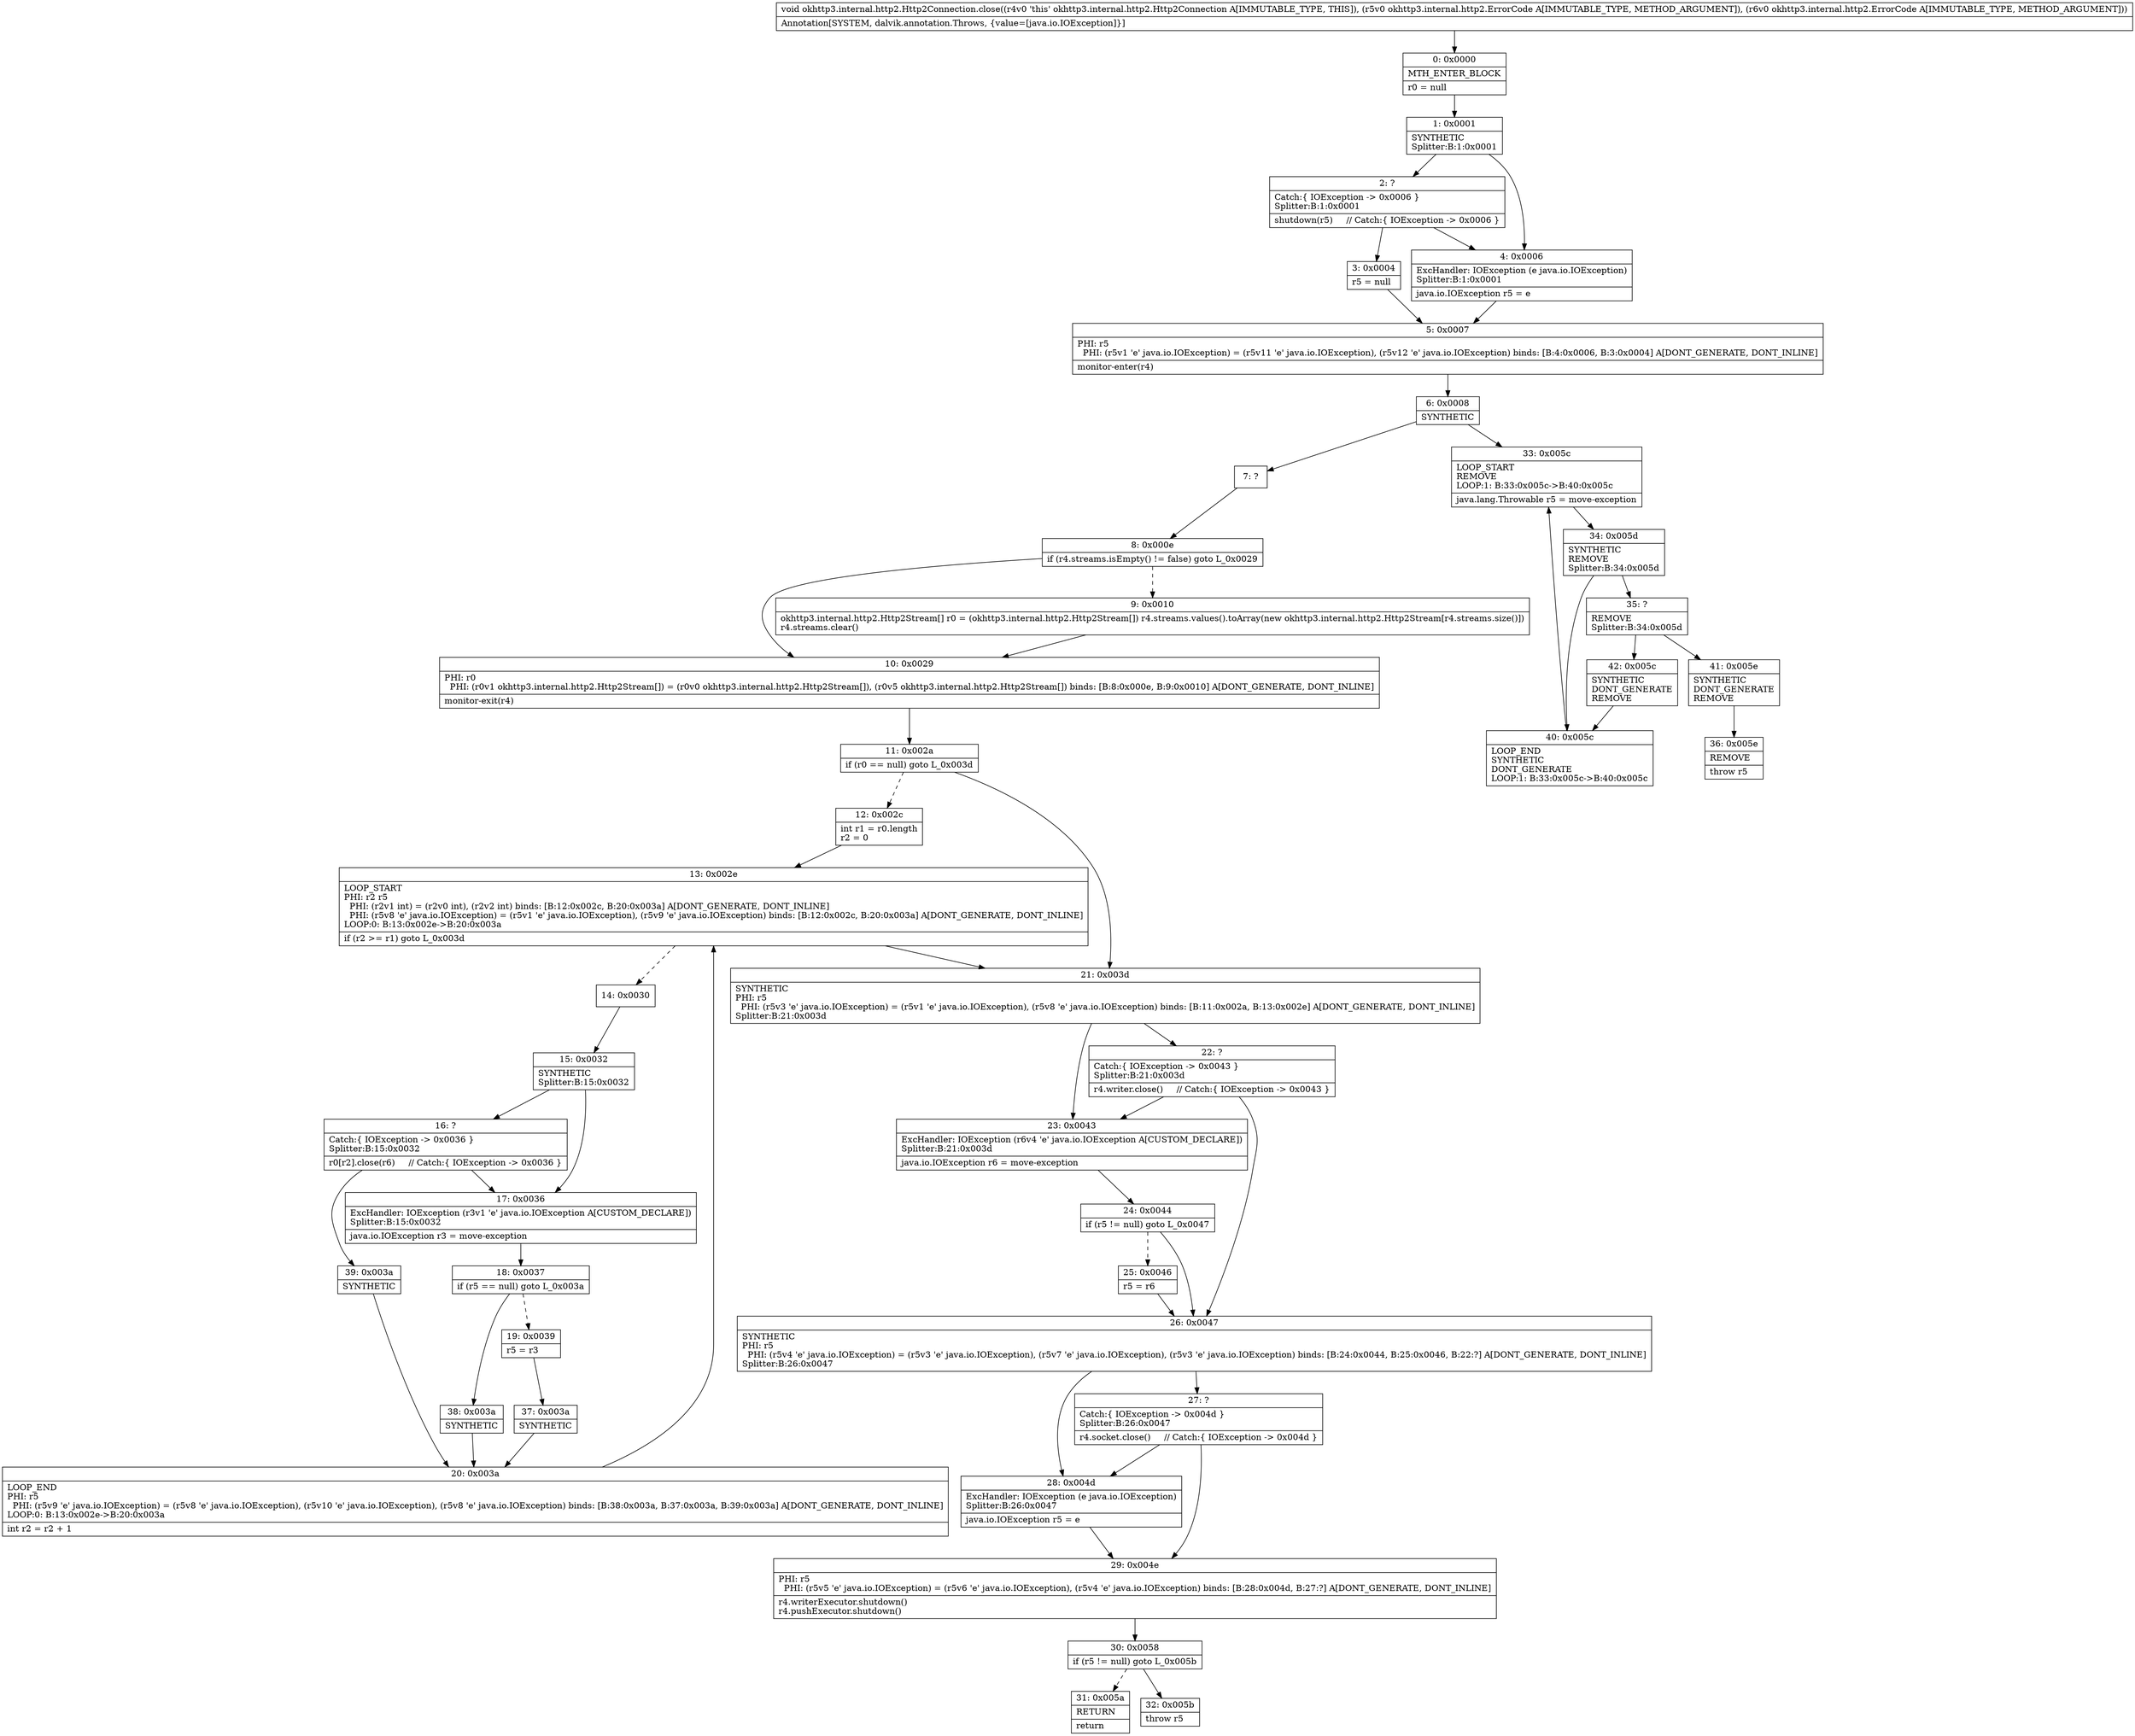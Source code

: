 digraph "CFG forokhttp3.internal.http2.Http2Connection.close(Lokhttp3\/internal\/http2\/ErrorCode;Lokhttp3\/internal\/http2\/ErrorCode;)V" {
Node_0 [shape=record,label="{0\:\ 0x0000|MTH_ENTER_BLOCK\l|r0 = null\l}"];
Node_1 [shape=record,label="{1\:\ 0x0001|SYNTHETIC\lSplitter:B:1:0x0001\l}"];
Node_2 [shape=record,label="{2\:\ ?|Catch:\{ IOException \-\> 0x0006 \}\lSplitter:B:1:0x0001\l|shutdown(r5)     \/\/ Catch:\{ IOException \-\> 0x0006 \}\l}"];
Node_3 [shape=record,label="{3\:\ 0x0004|r5 = null\l}"];
Node_4 [shape=record,label="{4\:\ 0x0006|ExcHandler: IOException (e java.io.IOException)\lSplitter:B:1:0x0001\l|java.io.IOException r5 = e\l}"];
Node_5 [shape=record,label="{5\:\ 0x0007|PHI: r5 \l  PHI: (r5v1 'e' java.io.IOException) = (r5v11 'e' java.io.IOException), (r5v12 'e' java.io.IOException) binds: [B:4:0x0006, B:3:0x0004] A[DONT_GENERATE, DONT_INLINE]\l|monitor\-enter(r4)\l}"];
Node_6 [shape=record,label="{6\:\ 0x0008|SYNTHETIC\l}"];
Node_7 [shape=record,label="{7\:\ ?}"];
Node_8 [shape=record,label="{8\:\ 0x000e|if (r4.streams.isEmpty() != false) goto L_0x0029\l}"];
Node_9 [shape=record,label="{9\:\ 0x0010|okhttp3.internal.http2.Http2Stream[] r0 = (okhttp3.internal.http2.Http2Stream[]) r4.streams.values().toArray(new okhttp3.internal.http2.Http2Stream[r4.streams.size()])\lr4.streams.clear()\l}"];
Node_10 [shape=record,label="{10\:\ 0x0029|PHI: r0 \l  PHI: (r0v1 okhttp3.internal.http2.Http2Stream[]) = (r0v0 okhttp3.internal.http2.Http2Stream[]), (r0v5 okhttp3.internal.http2.Http2Stream[]) binds: [B:8:0x000e, B:9:0x0010] A[DONT_GENERATE, DONT_INLINE]\l|monitor\-exit(r4)\l}"];
Node_11 [shape=record,label="{11\:\ 0x002a|if (r0 == null) goto L_0x003d\l}"];
Node_12 [shape=record,label="{12\:\ 0x002c|int r1 = r0.length\lr2 = 0\l}"];
Node_13 [shape=record,label="{13\:\ 0x002e|LOOP_START\lPHI: r2 r5 \l  PHI: (r2v1 int) = (r2v0 int), (r2v2 int) binds: [B:12:0x002c, B:20:0x003a] A[DONT_GENERATE, DONT_INLINE]\l  PHI: (r5v8 'e' java.io.IOException) = (r5v1 'e' java.io.IOException), (r5v9 'e' java.io.IOException) binds: [B:12:0x002c, B:20:0x003a] A[DONT_GENERATE, DONT_INLINE]\lLOOP:0: B:13:0x002e\-\>B:20:0x003a\l|if (r2 \>= r1) goto L_0x003d\l}"];
Node_14 [shape=record,label="{14\:\ 0x0030}"];
Node_15 [shape=record,label="{15\:\ 0x0032|SYNTHETIC\lSplitter:B:15:0x0032\l}"];
Node_16 [shape=record,label="{16\:\ ?|Catch:\{ IOException \-\> 0x0036 \}\lSplitter:B:15:0x0032\l|r0[r2].close(r6)     \/\/ Catch:\{ IOException \-\> 0x0036 \}\l}"];
Node_17 [shape=record,label="{17\:\ 0x0036|ExcHandler: IOException (r3v1 'e' java.io.IOException A[CUSTOM_DECLARE])\lSplitter:B:15:0x0032\l|java.io.IOException r3 = move\-exception\l}"];
Node_18 [shape=record,label="{18\:\ 0x0037|if (r5 == null) goto L_0x003a\l}"];
Node_19 [shape=record,label="{19\:\ 0x0039|r5 = r3\l}"];
Node_20 [shape=record,label="{20\:\ 0x003a|LOOP_END\lPHI: r5 \l  PHI: (r5v9 'e' java.io.IOException) = (r5v8 'e' java.io.IOException), (r5v10 'e' java.io.IOException), (r5v8 'e' java.io.IOException) binds: [B:38:0x003a, B:37:0x003a, B:39:0x003a] A[DONT_GENERATE, DONT_INLINE]\lLOOP:0: B:13:0x002e\-\>B:20:0x003a\l|int r2 = r2 + 1\l}"];
Node_21 [shape=record,label="{21\:\ 0x003d|SYNTHETIC\lPHI: r5 \l  PHI: (r5v3 'e' java.io.IOException) = (r5v1 'e' java.io.IOException), (r5v8 'e' java.io.IOException) binds: [B:11:0x002a, B:13:0x002e] A[DONT_GENERATE, DONT_INLINE]\lSplitter:B:21:0x003d\l}"];
Node_22 [shape=record,label="{22\:\ ?|Catch:\{ IOException \-\> 0x0043 \}\lSplitter:B:21:0x003d\l|r4.writer.close()     \/\/ Catch:\{ IOException \-\> 0x0043 \}\l}"];
Node_23 [shape=record,label="{23\:\ 0x0043|ExcHandler: IOException (r6v4 'e' java.io.IOException A[CUSTOM_DECLARE])\lSplitter:B:21:0x003d\l|java.io.IOException r6 = move\-exception\l}"];
Node_24 [shape=record,label="{24\:\ 0x0044|if (r5 != null) goto L_0x0047\l}"];
Node_25 [shape=record,label="{25\:\ 0x0046|r5 = r6\l}"];
Node_26 [shape=record,label="{26\:\ 0x0047|SYNTHETIC\lPHI: r5 \l  PHI: (r5v4 'e' java.io.IOException) = (r5v3 'e' java.io.IOException), (r5v7 'e' java.io.IOException), (r5v3 'e' java.io.IOException) binds: [B:24:0x0044, B:25:0x0046, B:22:?] A[DONT_GENERATE, DONT_INLINE]\lSplitter:B:26:0x0047\l}"];
Node_27 [shape=record,label="{27\:\ ?|Catch:\{ IOException \-\> 0x004d \}\lSplitter:B:26:0x0047\l|r4.socket.close()     \/\/ Catch:\{ IOException \-\> 0x004d \}\l}"];
Node_28 [shape=record,label="{28\:\ 0x004d|ExcHandler: IOException (e java.io.IOException)\lSplitter:B:26:0x0047\l|java.io.IOException r5 = e\l}"];
Node_29 [shape=record,label="{29\:\ 0x004e|PHI: r5 \l  PHI: (r5v5 'e' java.io.IOException) = (r5v6 'e' java.io.IOException), (r5v4 'e' java.io.IOException) binds: [B:28:0x004d, B:27:?] A[DONT_GENERATE, DONT_INLINE]\l|r4.writerExecutor.shutdown()\lr4.pushExecutor.shutdown()\l}"];
Node_30 [shape=record,label="{30\:\ 0x0058|if (r5 != null) goto L_0x005b\l}"];
Node_31 [shape=record,label="{31\:\ 0x005a|RETURN\l|return\l}"];
Node_32 [shape=record,label="{32\:\ 0x005b|throw r5\l}"];
Node_33 [shape=record,label="{33\:\ 0x005c|LOOP_START\lREMOVE\lLOOP:1: B:33:0x005c\-\>B:40:0x005c\l|java.lang.Throwable r5 = move\-exception\l}"];
Node_34 [shape=record,label="{34\:\ 0x005d|SYNTHETIC\lREMOVE\lSplitter:B:34:0x005d\l}"];
Node_35 [shape=record,label="{35\:\ ?|REMOVE\lSplitter:B:34:0x005d\l}"];
Node_36 [shape=record,label="{36\:\ 0x005e|REMOVE\l|throw r5\l}"];
Node_37 [shape=record,label="{37\:\ 0x003a|SYNTHETIC\l}"];
Node_38 [shape=record,label="{38\:\ 0x003a|SYNTHETIC\l}"];
Node_39 [shape=record,label="{39\:\ 0x003a|SYNTHETIC\l}"];
Node_40 [shape=record,label="{40\:\ 0x005c|LOOP_END\lSYNTHETIC\lDONT_GENERATE\lLOOP:1: B:33:0x005c\-\>B:40:0x005c\l}"];
Node_41 [shape=record,label="{41\:\ 0x005e|SYNTHETIC\lDONT_GENERATE\lREMOVE\l}"];
Node_42 [shape=record,label="{42\:\ 0x005c|SYNTHETIC\lDONT_GENERATE\lREMOVE\l}"];
MethodNode[shape=record,label="{void okhttp3.internal.http2.Http2Connection.close((r4v0 'this' okhttp3.internal.http2.Http2Connection A[IMMUTABLE_TYPE, THIS]), (r5v0 okhttp3.internal.http2.ErrorCode A[IMMUTABLE_TYPE, METHOD_ARGUMENT]), (r6v0 okhttp3.internal.http2.ErrorCode A[IMMUTABLE_TYPE, METHOD_ARGUMENT]))  | Annotation[SYSTEM, dalvik.annotation.Throws, \{value=[java.io.IOException]\}]\l}"];
MethodNode -> Node_0;
Node_0 -> Node_1;
Node_1 -> Node_2;
Node_1 -> Node_4;
Node_2 -> Node_3;
Node_2 -> Node_4;
Node_3 -> Node_5;
Node_4 -> Node_5;
Node_5 -> Node_6;
Node_6 -> Node_7;
Node_6 -> Node_33;
Node_7 -> Node_8;
Node_8 -> Node_9[style=dashed];
Node_8 -> Node_10;
Node_9 -> Node_10;
Node_10 -> Node_11;
Node_11 -> Node_12[style=dashed];
Node_11 -> Node_21;
Node_12 -> Node_13;
Node_13 -> Node_14[style=dashed];
Node_13 -> Node_21;
Node_14 -> Node_15;
Node_15 -> Node_16;
Node_15 -> Node_17;
Node_16 -> Node_17;
Node_16 -> Node_39;
Node_17 -> Node_18;
Node_18 -> Node_19[style=dashed];
Node_18 -> Node_38;
Node_19 -> Node_37;
Node_20 -> Node_13;
Node_21 -> Node_22;
Node_21 -> Node_23;
Node_22 -> Node_23;
Node_22 -> Node_26;
Node_23 -> Node_24;
Node_24 -> Node_25[style=dashed];
Node_24 -> Node_26;
Node_25 -> Node_26;
Node_26 -> Node_27;
Node_26 -> Node_28;
Node_27 -> Node_28;
Node_27 -> Node_29;
Node_28 -> Node_29;
Node_29 -> Node_30;
Node_30 -> Node_31[style=dashed];
Node_30 -> Node_32;
Node_33 -> Node_34;
Node_34 -> Node_35;
Node_34 -> Node_40;
Node_35 -> Node_41;
Node_35 -> Node_42;
Node_37 -> Node_20;
Node_38 -> Node_20;
Node_39 -> Node_20;
Node_40 -> Node_33;
Node_41 -> Node_36;
Node_42 -> Node_40;
}

